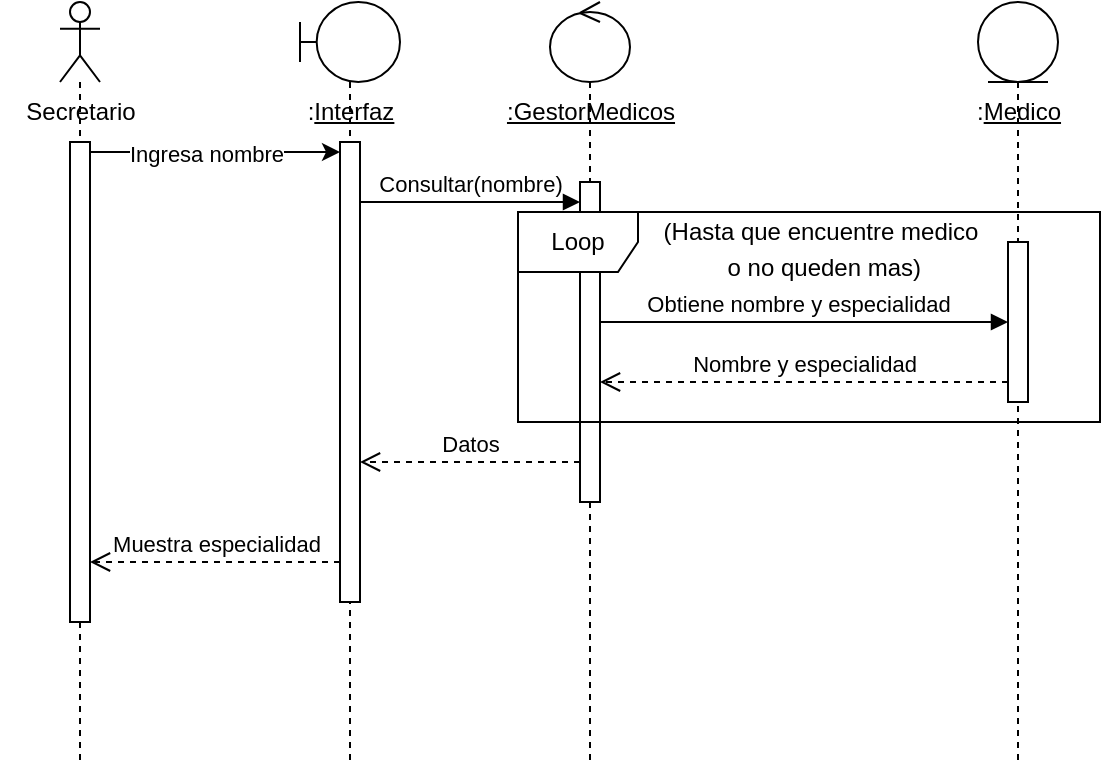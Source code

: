 <mxfile version="24.0.4" type="device">
  <diagram name="Página-1" id="JLxF8f-kE7GPjMCaRS9Y">
    <mxGraphModel dx="411" dy="242" grid="1" gridSize="10" guides="1" tooltips="1" connect="1" arrows="1" fold="1" page="1" pageScale="1" pageWidth="827" pageHeight="1169" math="0" shadow="0">
      <root>
        <mxCell id="0" />
        <mxCell id="1" parent="0" />
        <mxCell id="8_9oeL5ZTtR3iy9-YpAO-3" value="" style="shape=umlLifeline;perimeter=lifelinePerimeter;whiteSpace=wrap;html=1;container=1;dropTarget=0;collapsible=0;recursiveResize=0;outlineConnect=0;portConstraint=eastwest;newEdgeStyle={&quot;curved&quot;:0,&quot;rounded&quot;:0};participant=umlActor;" parent="1" vertex="1">
          <mxGeometry x="70" y="60" width="20" height="380" as="geometry" />
        </mxCell>
        <mxCell id="8_9oeL5ZTtR3iy9-YpAO-6" value="" style="html=1;points=[[0,0,0,0,5],[0,1,0,0,-5],[1,0,0,0,5],[1,1,0,0,-5]];perimeter=orthogonalPerimeter;outlineConnect=0;targetShapes=umlLifeline;portConstraint=eastwest;newEdgeStyle={&quot;curved&quot;:0,&quot;rounded&quot;:0};" parent="8_9oeL5ZTtR3iy9-YpAO-3" vertex="1">
          <mxGeometry x="5" y="70" width="10" height="240" as="geometry" />
        </mxCell>
        <mxCell id="8_9oeL5ZTtR3iy9-YpAO-4" value="Secretario" style="text;html=1;align=center;verticalAlign=middle;resizable=0;points=[];autosize=1;strokeColor=none;fillColor=none;" parent="1" vertex="1">
          <mxGeometry x="40" y="100" width="80" height="30" as="geometry" />
        </mxCell>
        <mxCell id="8_9oeL5ZTtR3iy9-YpAO-7" value="" style="shape=umlLifeline;perimeter=lifelinePerimeter;whiteSpace=wrap;html=1;container=1;dropTarget=0;collapsible=0;recursiveResize=0;outlineConnect=0;portConstraint=eastwest;newEdgeStyle={&quot;curved&quot;:0,&quot;rounded&quot;:0};participant=umlBoundary;" parent="1" vertex="1">
          <mxGeometry x="190" y="60" width="50" height="380" as="geometry" />
        </mxCell>
        <mxCell id="8_9oeL5ZTtR3iy9-YpAO-9" value="" style="html=1;points=[[0,0,0,0,5],[0,1,0,0,-5],[1,0,0,0,5],[1,1,0,0,-5]];perimeter=orthogonalPerimeter;outlineConnect=0;targetShapes=umlLifeline;portConstraint=eastwest;newEdgeStyle={&quot;curved&quot;:0,&quot;rounded&quot;:0};" parent="8_9oeL5ZTtR3iy9-YpAO-7" vertex="1">
          <mxGeometry x="20" y="70" width="10" height="230" as="geometry" />
        </mxCell>
        <mxCell id="8_9oeL5ZTtR3iy9-YpAO-8" value=":&lt;u&gt;Interfaz&lt;/u&gt;" style="text;html=1;align=center;verticalAlign=middle;resizable=0;points=[];autosize=1;strokeColor=none;fillColor=none;" parent="1" vertex="1">
          <mxGeometry x="180" y="100" width="70" height="30" as="geometry" />
        </mxCell>
        <mxCell id="8_9oeL5ZTtR3iy9-YpAO-10" value="" style="shape=umlLifeline;perimeter=lifelinePerimeter;whiteSpace=wrap;html=1;container=1;dropTarget=0;collapsible=0;recursiveResize=0;outlineConnect=0;portConstraint=eastwest;newEdgeStyle={&quot;curved&quot;:0,&quot;rounded&quot;:0};participant=umlControl;" parent="1" vertex="1">
          <mxGeometry x="315" y="60" width="40" height="380" as="geometry" />
        </mxCell>
        <mxCell id="8_9oeL5ZTtR3iy9-YpAO-12" value="" style="html=1;points=[[0,0,0,0,5],[0,1,0,0,-5],[1,0,0,0,5],[1,1,0,0,-5]];perimeter=orthogonalPerimeter;outlineConnect=0;targetShapes=umlLifeline;portConstraint=eastwest;newEdgeStyle={&quot;curved&quot;:0,&quot;rounded&quot;:0};" parent="8_9oeL5ZTtR3iy9-YpAO-10" vertex="1">
          <mxGeometry x="15" y="90" width="10" height="160" as="geometry" />
        </mxCell>
        <mxCell id="8_9oeL5ZTtR3iy9-YpAO-11" value="&lt;u style=&quot;text-wrap: wrap;&quot;&gt;:GestorMedicos&lt;/u&gt;" style="text;html=1;align=center;verticalAlign=middle;resizable=0;points=[];autosize=1;strokeColor=none;fillColor=none;" parent="1" vertex="1">
          <mxGeometry x="280" y="100" width="110" height="30" as="geometry" />
        </mxCell>
        <mxCell id="8_9oeL5ZTtR3iy9-YpAO-13" value="" style="shape=umlLifeline;perimeter=lifelinePerimeter;whiteSpace=wrap;html=1;container=1;dropTarget=0;collapsible=0;recursiveResize=0;outlineConnect=0;portConstraint=eastwest;newEdgeStyle={&quot;curved&quot;:0,&quot;rounded&quot;:0};participant=umlEntity;" parent="1" vertex="1">
          <mxGeometry x="529" y="60" width="40" height="380" as="geometry" />
        </mxCell>
        <mxCell id="8_9oeL5ZTtR3iy9-YpAO-23" value="" style="html=1;points=[[0,0,0,0,5],[0,1,0,0,-5],[1,0,0,0,5],[1,1,0,0,-5]];perimeter=orthogonalPerimeter;outlineConnect=0;targetShapes=umlLifeline;portConstraint=eastwest;newEdgeStyle={&quot;curved&quot;:0,&quot;rounded&quot;:0};" parent="8_9oeL5ZTtR3iy9-YpAO-13" vertex="1">
          <mxGeometry x="15" y="120" width="10" height="80" as="geometry" />
        </mxCell>
        <mxCell id="8_9oeL5ZTtR3iy9-YpAO-14" value=":&lt;u&gt;Medico&lt;/u&gt;" style="text;html=1;align=center;verticalAlign=middle;resizable=0;points=[];autosize=1;strokeColor=none;fillColor=none;" parent="1" vertex="1">
          <mxGeometry x="514" y="100" width="70" height="30" as="geometry" />
        </mxCell>
        <mxCell id="8_9oeL5ZTtR3iy9-YpAO-15" style="edgeStyle=orthogonalEdgeStyle;rounded=0;orthogonalLoop=1;jettySize=auto;html=1;curved=0;exitX=1;exitY=0;exitDx=0;exitDy=5;exitPerimeter=0;entryX=0;entryY=0;entryDx=0;entryDy=5;entryPerimeter=0;" parent="1" source="8_9oeL5ZTtR3iy9-YpAO-6" target="8_9oeL5ZTtR3iy9-YpAO-9" edge="1">
          <mxGeometry relative="1" as="geometry" />
        </mxCell>
        <mxCell id="8_9oeL5ZTtR3iy9-YpAO-16" value="Ingresa nombre" style="edgeLabel;html=1;align=center;verticalAlign=middle;resizable=0;points=[];" parent="8_9oeL5ZTtR3iy9-YpAO-15" vertex="1" connectable="0">
          <mxGeometry x="-0.137" y="-1" relative="1" as="geometry">
            <mxPoint x="4" as="offset" />
          </mxGeometry>
        </mxCell>
        <mxCell id="8_9oeL5ZTtR3iy9-YpAO-22" value="Consultar(nombre)" style="html=1;verticalAlign=bottom;endArrow=block;curved=0;rounded=0;" parent="1" edge="1">
          <mxGeometry width="80" relative="1" as="geometry">
            <mxPoint x="220" y="160" as="sourcePoint" />
            <mxPoint x="330" y="160" as="targetPoint" />
            <mxPoint as="offset" />
          </mxGeometry>
        </mxCell>
        <mxCell id="8_9oeL5ZTtR3iy9-YpAO-24" value="Loop" style="shape=umlFrame;whiteSpace=wrap;html=1;pointerEvents=0;" parent="1" vertex="1">
          <mxGeometry x="299" y="165" width="291" height="105" as="geometry" />
        </mxCell>
        <mxCell id="8_9oeL5ZTtR3iy9-YpAO-25" value="Obtiene nombre y especialidad" style="html=1;verticalAlign=bottom;endArrow=block;curved=0;rounded=0;" parent="1" target="8_9oeL5ZTtR3iy9-YpAO-23" edge="1">
          <mxGeometry x="-0.03" width="80" relative="1" as="geometry">
            <mxPoint x="340" y="220" as="sourcePoint" />
            <mxPoint x="505" y="220" as="targetPoint" />
            <mxPoint as="offset" />
          </mxGeometry>
        </mxCell>
        <mxCell id="8_9oeL5ZTtR3iy9-YpAO-27" value="Nombre y especialidad" style="html=1;verticalAlign=bottom;endArrow=open;dashed=1;endSize=8;curved=0;rounded=0;" parent="1" source="8_9oeL5ZTtR3iy9-YpAO-23" edge="1">
          <mxGeometry relative="1" as="geometry">
            <mxPoint x="500" y="250" as="sourcePoint" />
            <mxPoint x="340" y="250" as="targetPoint" />
          </mxGeometry>
        </mxCell>
        <mxCell id="8_9oeL5ZTtR3iy9-YpAO-28" value="&lt;p style=&quot;line-height: 100%;&quot;&gt;(Hasta que encuentre medico&lt;/p&gt;&lt;p style=&quot;line-height: 0%;&quot;&gt;&amp;nbsp;o no queden mas)&lt;/p&gt;" style="text;html=1;align=center;verticalAlign=middle;resizable=0;points=[];autosize=1;strokeColor=none;fillColor=none;" parent="1" vertex="1">
          <mxGeometry x="360" y="150" width="180" height="60" as="geometry" />
        </mxCell>
        <mxCell id="8_9oeL5ZTtR3iy9-YpAO-29" value="Datos" style="html=1;verticalAlign=bottom;endArrow=open;dashed=1;endSize=8;curved=0;rounded=0;" parent="1" target="8_9oeL5ZTtR3iy9-YpAO-9" edge="1">
          <mxGeometry relative="1" as="geometry">
            <mxPoint x="330" y="290" as="sourcePoint" />
            <mxPoint x="250" y="290" as="targetPoint" />
          </mxGeometry>
        </mxCell>
        <mxCell id="8_9oeL5ZTtR3iy9-YpAO-34" value="Muestra especialidad" style="html=1;verticalAlign=bottom;endArrow=open;dashed=1;endSize=8;curved=0;rounded=0;" parent="1" edge="1">
          <mxGeometry relative="1" as="geometry">
            <mxPoint x="210" y="340" as="sourcePoint" />
            <mxPoint x="85" y="340" as="targetPoint" />
          </mxGeometry>
        </mxCell>
      </root>
    </mxGraphModel>
  </diagram>
</mxfile>
